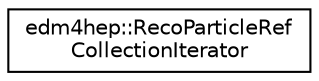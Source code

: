 digraph "Graphical Class Hierarchy"
{
 // LATEX_PDF_SIZE
  edge [fontname="Helvetica",fontsize="10",labelfontname="Helvetica",labelfontsize="10"];
  node [fontname="Helvetica",fontsize="10",shape=record];
  rankdir="LR";
  Node0 [label="edm4hep::RecoParticleRef\lCollectionIterator",height=0.2,width=0.4,color="black", fillcolor="white", style="filled",URL="$classedm4hep_1_1_reco_particle_ref_collection_iterator.html",tooltip=" "];
}
